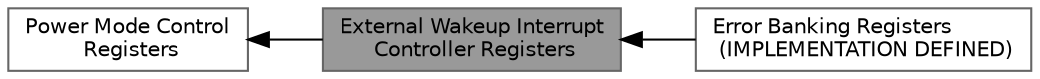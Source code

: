 digraph "External Wakeup Interrupt Controller Registers"
{
 // LATEX_PDF_SIZE
  bgcolor="transparent";
  edge [fontname=Helvetica,fontsize=10,labelfontname=Helvetica,labelfontsize=10];
  node [fontname=Helvetica,fontsize=10,shape=box,height=0.2,width=0.4];
  rankdir=LR;
  Node1 [id="Node000001",label="External Wakeup Interrupt\l Controller Registers",height=0.2,width=0.4,color="gray40", fillcolor="grey60", style="filled", fontcolor="black",tooltip="Type definitions for the External Wakeup Interrupt Controller Registers (EWIC)"];
  Node3 [id="Node000003",label="Error Banking Registers\l (IMPLEMENTATION DEFINED)",height=0.2,width=0.4,color="grey40", fillcolor="white", style="filled",URL="$group__ErrBnk__Type.html",tooltip="Type definitions for the Error Banking Registers (ERRBNK)"];
  Node2 [id="Node000002",label="Power Mode Control\l Registers",height=0.2,width=0.4,color="grey40", fillcolor="white", style="filled",URL="$group__PwrModCtl__Type.html",tooltip="Type definitions for the Power Mode Control Registers (PWRMODCTL)"];
  Node2->Node1 [shape=plaintext, dir="back", style="solid"];
  Node1->Node3 [shape=plaintext, dir="back", style="solid"];
}
